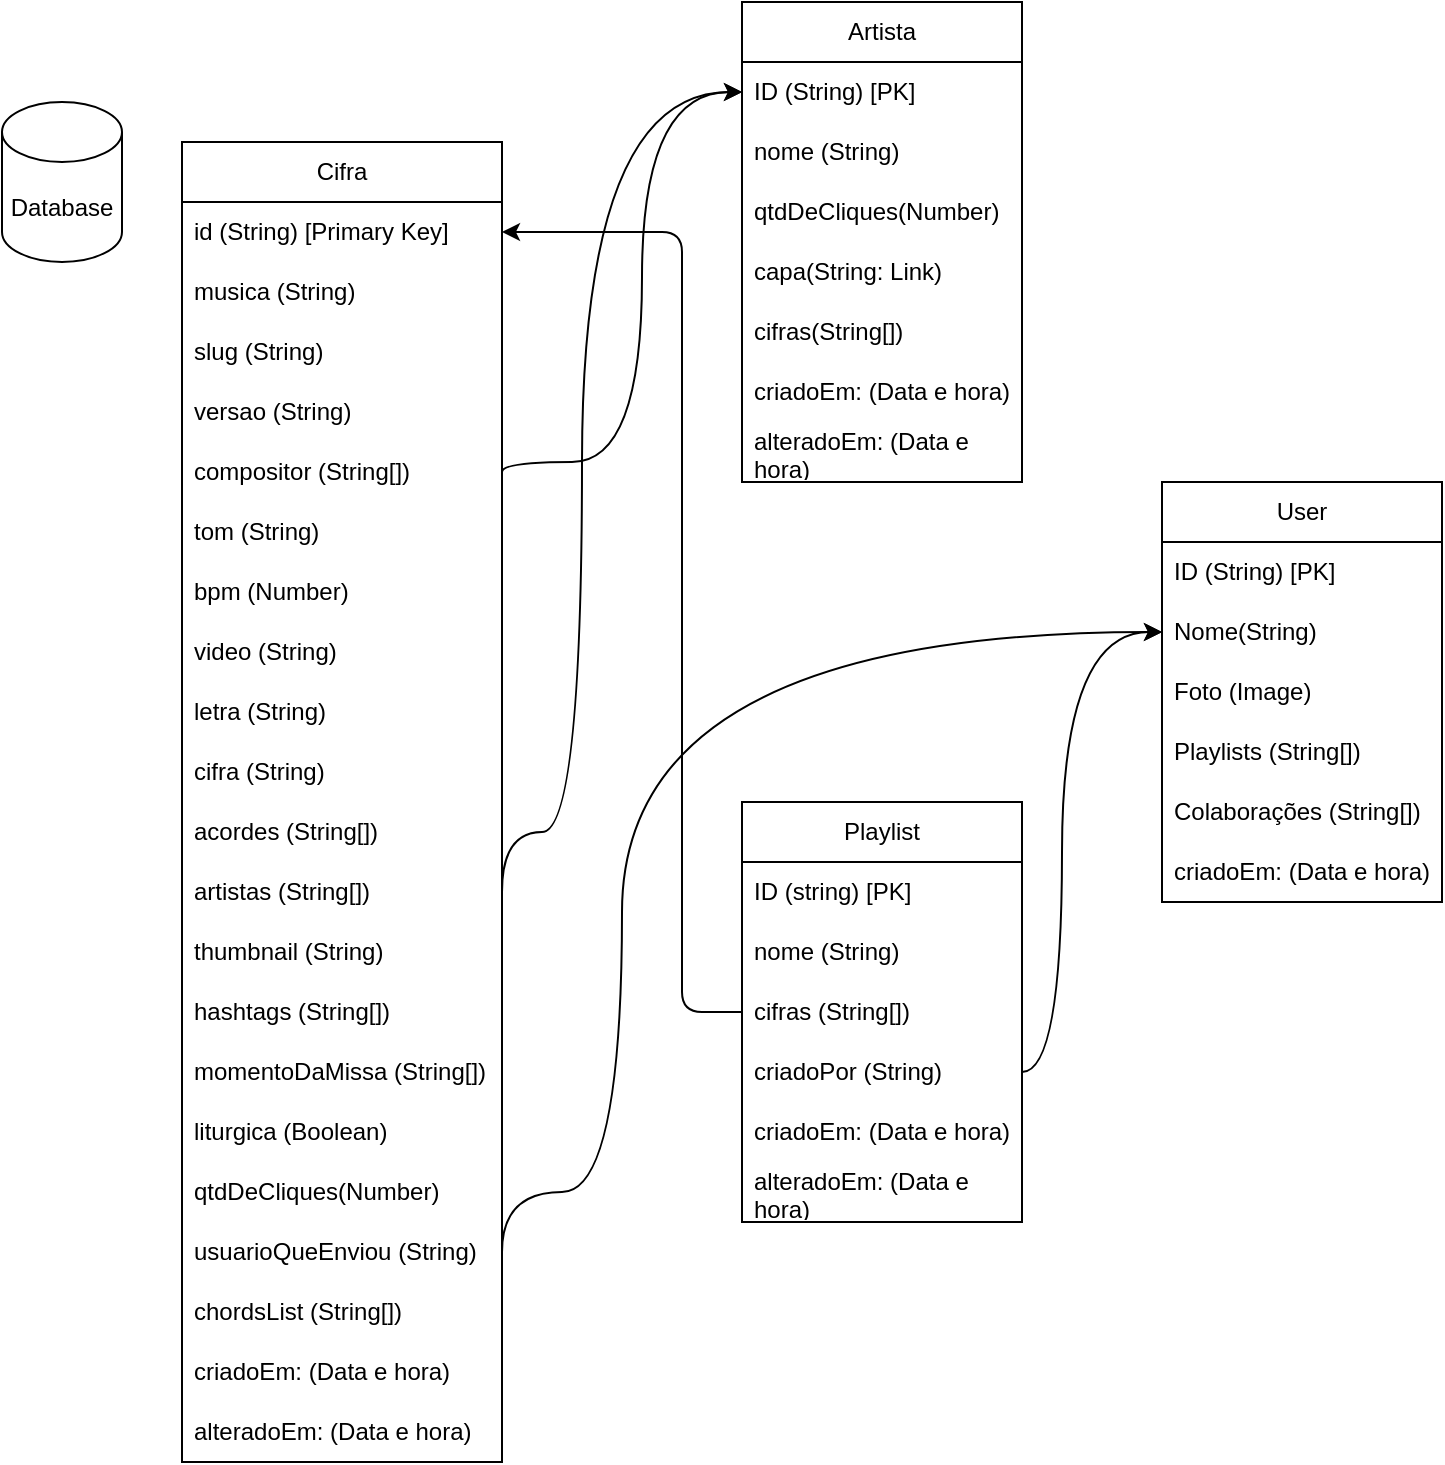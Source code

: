 <mxfile>
    <diagram name="Página-1" id="KAvhJZG7qQ8N-uu_cvAz">
        <mxGraphModel dx="689" dy="401" grid="1" gridSize="10" guides="1" tooltips="1" connect="1" arrows="1" fold="1" page="1" pageScale="1" pageWidth="827" pageHeight="1169" math="0" shadow="0">
            <root>
                <mxCell id="0"/>
                <mxCell id="1" parent="0"/>
                <mxCell id="r4SKTvl0sljqAjaJuwJ4-2" value="Cifra" style="swimlane;fontStyle=0;childLayout=stackLayout;horizontal=1;startSize=30;horizontalStack=0;resizeParent=1;resizeParentMax=0;resizeLast=0;collapsible=1;marginBottom=0;whiteSpace=wrap;html=1;" parent="1" vertex="1">
                    <mxGeometry x="170" y="120" width="160" height="660" as="geometry"/>
                </mxCell>
                <mxCell id="r4SKTvl0sljqAjaJuwJ4-3" value="id (String) [Primary Key]" style="text;strokeColor=none;fillColor=none;align=left;verticalAlign=middle;spacingLeft=4;spacingRight=4;overflow=hidden;points=[[0,0.5],[1,0.5]];portConstraint=eastwest;rotatable=0;whiteSpace=wrap;html=1;" parent="r4SKTvl0sljqAjaJuwJ4-2" vertex="1">
                    <mxGeometry y="30" width="160" height="30" as="geometry"/>
                </mxCell>
                <mxCell id="r4SKTvl0sljqAjaJuwJ4-9" value="musica (String)" style="text;strokeColor=none;fillColor=none;align=left;verticalAlign=middle;spacingLeft=4;spacingRight=4;overflow=hidden;points=[[0,0.5],[1,0.5]];portConstraint=eastwest;rotatable=0;whiteSpace=wrap;html=1;" parent="r4SKTvl0sljqAjaJuwJ4-2" vertex="1">
                    <mxGeometry y="60" width="160" height="30" as="geometry"/>
                </mxCell>
                <mxCell id="32" value="slug (String)" style="text;strokeColor=none;fillColor=none;align=left;verticalAlign=middle;spacingLeft=4;spacingRight=4;overflow=hidden;points=[[0,0.5],[1,0.5]];portConstraint=eastwest;rotatable=0;whiteSpace=wrap;html=1;" vertex="1" parent="r4SKTvl0sljqAjaJuwJ4-2">
                    <mxGeometry y="90" width="160" height="30" as="geometry"/>
                </mxCell>
                <mxCell id="3" value="versao (String)" style="text;strokeColor=none;fillColor=none;align=left;verticalAlign=middle;spacingLeft=4;spacingRight=4;overflow=hidden;points=[[0,0.5],[1,0.5]];portConstraint=eastwest;rotatable=0;whiteSpace=wrap;html=1;" parent="r4SKTvl0sljqAjaJuwJ4-2" vertex="1">
                    <mxGeometry y="120" width="160" height="30" as="geometry"/>
                </mxCell>
                <mxCell id="2" value="compositor (String[])" style="text;strokeColor=none;fillColor=none;align=left;verticalAlign=middle;spacingLeft=4;spacingRight=4;overflow=hidden;points=[[0,0.5],[1,0.5]];portConstraint=eastwest;rotatable=0;whiteSpace=wrap;html=1;" parent="r4SKTvl0sljqAjaJuwJ4-2" vertex="1">
                    <mxGeometry y="150" width="160" height="30" as="geometry"/>
                </mxCell>
                <mxCell id="r4SKTvl0sljqAjaJuwJ4-7" value="tom (String)" style="text;strokeColor=none;fillColor=none;align=left;verticalAlign=middle;spacingLeft=4;spacingRight=4;overflow=hidden;points=[[0,0.5],[1,0.5]];portConstraint=eastwest;rotatable=0;whiteSpace=wrap;html=1;" parent="r4SKTvl0sljqAjaJuwJ4-2" vertex="1">
                    <mxGeometry y="180" width="160" height="30" as="geometry"/>
                </mxCell>
                <mxCell id="r4SKTvl0sljqAjaJuwJ4-12" value="bpm (Number)" style="text;strokeColor=none;fillColor=none;align=left;verticalAlign=middle;spacingLeft=4;spacingRight=4;overflow=hidden;points=[[0,0.5],[1,0.5]];portConstraint=eastwest;rotatable=0;whiteSpace=wrap;html=1;" parent="r4SKTvl0sljqAjaJuwJ4-2" vertex="1">
                    <mxGeometry y="210" width="160" height="30" as="geometry"/>
                </mxCell>
                <mxCell id="r4SKTvl0sljqAjaJuwJ4-11" value="video (String)" style="text;strokeColor=none;fillColor=none;align=left;verticalAlign=middle;spacingLeft=4;spacingRight=4;overflow=hidden;points=[[0,0.5],[1,0.5]];portConstraint=eastwest;rotatable=0;whiteSpace=wrap;html=1;" parent="r4SKTvl0sljqAjaJuwJ4-2" vertex="1">
                    <mxGeometry y="240" width="160" height="30" as="geometry"/>
                </mxCell>
                <mxCell id="5" value="letra (String)" style="text;strokeColor=none;fillColor=none;align=left;verticalAlign=middle;spacingLeft=4;spacingRight=4;overflow=hidden;points=[[0,0.5],[1,0.5]];portConstraint=eastwest;rotatable=0;whiteSpace=wrap;html=1;" parent="r4SKTvl0sljqAjaJuwJ4-2" vertex="1">
                    <mxGeometry y="270" width="160" height="30" as="geometry"/>
                </mxCell>
                <mxCell id="r4SKTvl0sljqAjaJuwJ4-8" value="cifra (String)" style="text;strokeColor=none;fillColor=none;align=left;verticalAlign=middle;spacingLeft=4;spacingRight=4;overflow=hidden;points=[[0,0.5],[1,0.5]];portConstraint=eastwest;rotatable=0;whiteSpace=wrap;html=1;" parent="r4SKTvl0sljqAjaJuwJ4-2" vertex="1">
                    <mxGeometry y="300" width="160" height="30" as="geometry"/>
                </mxCell>
                <mxCell id="33" value="acordes (String[])" style="text;strokeColor=none;fillColor=none;align=left;verticalAlign=middle;spacingLeft=4;spacingRight=4;overflow=hidden;points=[[0,0.5],[1,0.5]];portConstraint=eastwest;rotatable=0;whiteSpace=wrap;html=1;" vertex="1" parent="r4SKTvl0sljqAjaJuwJ4-2">
                    <mxGeometry y="330" width="160" height="30" as="geometry"/>
                </mxCell>
                <mxCell id="r4SKTvl0sljqAjaJuwJ4-4" value="artistas (String[])" style="text;strokeColor=none;fillColor=none;align=left;verticalAlign=middle;spacingLeft=4;spacingRight=4;overflow=hidden;points=[[0,0.5],[1,0.5]];portConstraint=eastwest;rotatable=0;whiteSpace=wrap;html=1;" parent="r4SKTvl0sljqAjaJuwJ4-2" vertex="1">
                    <mxGeometry y="360" width="160" height="30" as="geometry"/>
                </mxCell>
                <mxCell id="9" value="thumbnail (String)" style="text;strokeColor=none;fillColor=none;align=left;verticalAlign=middle;spacingLeft=4;spacingRight=4;overflow=hidden;points=[[0,0.5],[1,0.5]];portConstraint=eastwest;rotatable=0;whiteSpace=wrap;html=1;" parent="r4SKTvl0sljqAjaJuwJ4-2" vertex="1">
                    <mxGeometry y="390" width="160" height="30" as="geometry"/>
                </mxCell>
                <mxCell id="r4SKTvl0sljqAjaJuwJ4-5" value="hashtags (String[])" style="text;strokeColor=none;fillColor=none;align=left;verticalAlign=middle;spacingLeft=4;spacingRight=4;overflow=hidden;points=[[0,0.5],[1,0.5]];portConstraint=eastwest;rotatable=0;whiteSpace=wrap;html=1;" parent="r4SKTvl0sljqAjaJuwJ4-2" vertex="1">
                    <mxGeometry y="420" width="160" height="30" as="geometry"/>
                </mxCell>
                <mxCell id="r4SKTvl0sljqAjaJuwJ4-10" value="momentoDaMissa (String[])" style="text;strokeColor=none;fillColor=none;align=left;verticalAlign=middle;spacingLeft=4;spacingRight=4;overflow=hidden;points=[[0,0.5],[1,0.5]];portConstraint=eastwest;rotatable=0;whiteSpace=wrap;html=1;" parent="r4SKTvl0sljqAjaJuwJ4-2" vertex="1">
                    <mxGeometry y="450" width="160" height="30" as="geometry"/>
                </mxCell>
                <mxCell id="8" value="liturgica (Boolean)" style="text;strokeColor=none;fillColor=none;align=left;verticalAlign=middle;spacingLeft=4;spacingRight=4;overflow=hidden;points=[[0,0.5],[1,0.5]];portConstraint=eastwest;rotatable=0;whiteSpace=wrap;html=1;" parent="r4SKTvl0sljqAjaJuwJ4-2" vertex="1">
                    <mxGeometry y="480" width="160" height="30" as="geometry"/>
                </mxCell>
                <mxCell id="r4SKTvl0sljqAjaJuwJ4-22" value="qtdDeCliques(Number)" style="text;strokeColor=none;fillColor=none;align=left;verticalAlign=middle;spacingLeft=4;spacingRight=4;overflow=hidden;points=[[0,0.5],[1,0.5]];portConstraint=eastwest;rotatable=0;whiteSpace=wrap;html=1;" parent="r4SKTvl0sljqAjaJuwJ4-2" vertex="1">
                    <mxGeometry y="510" width="160" height="30" as="geometry"/>
                </mxCell>
                <mxCell id="6" value="usuarioQueEnviou (String)" style="text;strokeColor=none;fillColor=none;align=left;verticalAlign=middle;spacingLeft=4;spacingRight=4;overflow=hidden;points=[[0,0.5],[1,0.5]];portConstraint=eastwest;rotatable=0;whiteSpace=wrap;html=1;" parent="r4SKTvl0sljqAjaJuwJ4-2" vertex="1">
                    <mxGeometry y="540" width="160" height="30" as="geometry"/>
                </mxCell>
                <mxCell id="r4SKTvl0sljqAjaJuwJ4-13" value="chordsList (String[])" style="text;strokeColor=none;fillColor=none;align=left;verticalAlign=middle;spacingLeft=4;spacingRight=4;overflow=hidden;points=[[0,0.5],[1,0.5]];portConstraint=eastwest;rotatable=0;whiteSpace=wrap;html=1;" parent="r4SKTvl0sljqAjaJuwJ4-2" vertex="1">
                    <mxGeometry y="570" width="160" height="30" as="geometry"/>
                </mxCell>
                <mxCell id="19" value="criadoEm: (Data e hora)" style="text;strokeColor=none;fillColor=none;align=left;verticalAlign=middle;spacingLeft=4;spacingRight=4;overflow=hidden;points=[[0,0.5],[1,0.5]];portConstraint=eastwest;rotatable=0;whiteSpace=wrap;html=1;" parent="r4SKTvl0sljqAjaJuwJ4-2" vertex="1">
                    <mxGeometry y="600" width="160" height="30" as="geometry"/>
                </mxCell>
                <mxCell id="20" value="alteradoEm: (Data e hora)" style="text;strokeColor=none;fillColor=none;align=left;verticalAlign=middle;spacingLeft=4;spacingRight=4;overflow=hidden;points=[[0,0.5],[1,0.5]];portConstraint=eastwest;rotatable=0;whiteSpace=wrap;html=1;" parent="r4SKTvl0sljqAjaJuwJ4-2" vertex="1">
                    <mxGeometry y="630" width="160" height="30" as="geometry"/>
                </mxCell>
                <mxCell id="r4SKTvl0sljqAjaJuwJ4-6" value="Database" style="shape=cylinder3;whiteSpace=wrap;html=1;boundedLbl=1;backgroundOutline=1;size=15;" parent="1" vertex="1">
                    <mxGeometry x="80" y="100" width="60" height="80" as="geometry"/>
                </mxCell>
                <mxCell id="r4SKTvl0sljqAjaJuwJ4-14" value="Artista" style="swimlane;fontStyle=0;childLayout=stackLayout;horizontal=1;startSize=30;horizontalStack=0;resizeParent=1;resizeParentMax=0;resizeLast=0;collapsible=1;marginBottom=0;whiteSpace=wrap;html=1;" parent="1" vertex="1">
                    <mxGeometry x="450" y="50" width="140" height="240" as="geometry"/>
                </mxCell>
                <mxCell id="r4SKTvl0sljqAjaJuwJ4-15" value="ID (String) [PK]" style="text;strokeColor=none;fillColor=none;align=left;verticalAlign=middle;spacingLeft=4;spacingRight=4;overflow=hidden;points=[[0,0.5],[1,0.5]];portConstraint=eastwest;rotatable=0;whiteSpace=wrap;html=1;" parent="r4SKTvl0sljqAjaJuwJ4-14" vertex="1">
                    <mxGeometry y="30" width="140" height="30" as="geometry"/>
                </mxCell>
                <mxCell id="r4SKTvl0sljqAjaJuwJ4-16" value="nome (String)" style="text;strokeColor=none;fillColor=none;align=left;verticalAlign=middle;spacingLeft=4;spacingRight=4;overflow=hidden;points=[[0,0.5],[1,0.5]];portConstraint=eastwest;rotatable=0;whiteSpace=wrap;html=1;" parent="r4SKTvl0sljqAjaJuwJ4-14" vertex="1">
                    <mxGeometry y="60" width="140" height="30" as="geometry"/>
                </mxCell>
                <mxCell id="r4SKTvl0sljqAjaJuwJ4-17" value="qtdDeCliques(Number)" style="text;strokeColor=none;fillColor=none;align=left;verticalAlign=middle;spacingLeft=4;spacingRight=4;overflow=hidden;points=[[0,0.5],[1,0.5]];portConstraint=eastwest;rotatable=0;whiteSpace=wrap;html=1;" parent="r4SKTvl0sljqAjaJuwJ4-14" vertex="1">
                    <mxGeometry y="90" width="140" height="30" as="geometry"/>
                </mxCell>
                <mxCell id="r4SKTvl0sljqAjaJuwJ4-23" value="capa(String: Link)" style="text;strokeColor=none;fillColor=none;align=left;verticalAlign=middle;spacingLeft=4;spacingRight=4;overflow=hidden;points=[[0,0.5],[1,0.5]];portConstraint=eastwest;rotatable=0;whiteSpace=wrap;html=1;" parent="r4SKTvl0sljqAjaJuwJ4-14" vertex="1">
                    <mxGeometry y="120" width="140" height="30" as="geometry"/>
                </mxCell>
                <mxCell id="r4SKTvl0sljqAjaJuwJ4-24" value="cifras(String[])" style="text;strokeColor=none;fillColor=none;align=left;verticalAlign=middle;spacingLeft=4;spacingRight=4;overflow=hidden;points=[[0,0.5],[1,0.5]];portConstraint=eastwest;rotatable=0;whiteSpace=wrap;html=1;" parent="r4SKTvl0sljqAjaJuwJ4-14" vertex="1">
                    <mxGeometry y="150" width="140" height="30" as="geometry"/>
                </mxCell>
                <mxCell id="17" value="criadoEm: (Data e hora)" style="text;strokeColor=none;fillColor=none;align=left;verticalAlign=middle;spacingLeft=4;spacingRight=4;overflow=hidden;points=[[0,0.5],[1,0.5]];portConstraint=eastwest;rotatable=0;whiteSpace=wrap;html=1;" parent="r4SKTvl0sljqAjaJuwJ4-14" vertex="1">
                    <mxGeometry y="180" width="140" height="30" as="geometry"/>
                </mxCell>
                <mxCell id="18" value="alteradoEm: (Data e hora)" style="text;strokeColor=none;fillColor=none;align=left;verticalAlign=middle;spacingLeft=4;spacingRight=4;overflow=hidden;points=[[0,0.5],[1,0.5]];portConstraint=eastwest;rotatable=0;whiteSpace=wrap;html=1;" parent="r4SKTvl0sljqAjaJuwJ4-14" vertex="1">
                    <mxGeometry y="210" width="140" height="30" as="geometry"/>
                </mxCell>
                <mxCell id="r4SKTvl0sljqAjaJuwJ4-18" value="User" style="swimlane;fontStyle=0;childLayout=stackLayout;horizontal=1;startSize=30;horizontalStack=0;resizeParent=1;resizeParentMax=0;resizeLast=0;collapsible=1;marginBottom=0;whiteSpace=wrap;html=1;" parent="1" vertex="1">
                    <mxGeometry x="660" y="290" width="140" height="210" as="geometry"/>
                </mxCell>
                <mxCell id="r4SKTvl0sljqAjaJuwJ4-19" value="ID (String) [PK]" style="text;strokeColor=none;fillColor=none;align=left;verticalAlign=middle;spacingLeft=4;spacingRight=4;overflow=hidden;points=[[0,0.5],[1,0.5]];portConstraint=eastwest;rotatable=0;whiteSpace=wrap;html=1;" parent="r4SKTvl0sljqAjaJuwJ4-18" vertex="1">
                    <mxGeometry y="30" width="140" height="30" as="geometry"/>
                </mxCell>
                <mxCell id="r4SKTvl0sljqAjaJuwJ4-28" value="Nome(String)" style="text;strokeColor=none;fillColor=none;align=left;verticalAlign=middle;spacingLeft=4;spacingRight=4;overflow=hidden;points=[[0,0.5],[1,0.5]];portConstraint=eastwest;rotatable=0;whiteSpace=wrap;html=1;" parent="r4SKTvl0sljqAjaJuwJ4-18" vertex="1">
                    <mxGeometry y="60" width="140" height="30" as="geometry"/>
                </mxCell>
                <mxCell id="r4SKTvl0sljqAjaJuwJ4-27" value="Foto (Image)" style="text;strokeColor=none;fillColor=none;align=left;verticalAlign=middle;spacingLeft=4;spacingRight=4;overflow=hidden;points=[[0,0.5],[1,0.5]];portConstraint=eastwest;rotatable=0;whiteSpace=wrap;html=1;" parent="r4SKTvl0sljqAjaJuwJ4-18" vertex="1">
                    <mxGeometry y="90" width="140" height="30" as="geometry"/>
                </mxCell>
                <mxCell id="r4SKTvl0sljqAjaJuwJ4-20" value="Playlists (String[])" style="text;strokeColor=none;fillColor=none;align=left;verticalAlign=middle;spacingLeft=4;spacingRight=4;overflow=hidden;points=[[0,0.5],[1,0.5]];portConstraint=eastwest;rotatable=0;whiteSpace=wrap;html=1;" parent="r4SKTvl0sljqAjaJuwJ4-18" vertex="1">
                    <mxGeometry y="120" width="140" height="30" as="geometry"/>
                </mxCell>
                <mxCell id="r4SKTvl0sljqAjaJuwJ4-21" value="Colaborações (String[])" style="text;strokeColor=none;fillColor=none;align=left;verticalAlign=middle;spacingLeft=4;spacingRight=4;overflow=hidden;points=[[0,0.5],[1,0.5]];portConstraint=eastwest;rotatable=0;whiteSpace=wrap;html=1;" parent="r4SKTvl0sljqAjaJuwJ4-18" vertex="1">
                    <mxGeometry y="150" width="140" height="30" as="geometry"/>
                </mxCell>
                <mxCell id="15" value="criadoEm: (Data e hora)" style="text;strokeColor=none;fillColor=none;align=left;verticalAlign=middle;spacingLeft=4;spacingRight=4;overflow=hidden;points=[[0,0.5],[1,0.5]];portConstraint=eastwest;rotatable=0;whiteSpace=wrap;html=1;" parent="r4SKTvl0sljqAjaJuwJ4-18" vertex="1">
                    <mxGeometry y="180" width="140" height="30" as="geometry"/>
                </mxCell>
                <mxCell id="8uBHSdfMXfHnkFeiEyJg-1" value="Playlist" style="swimlane;fontStyle=0;childLayout=stackLayout;horizontal=1;startSize=30;horizontalStack=0;resizeParent=1;resizeParentMax=0;resizeLast=0;collapsible=1;marginBottom=0;whiteSpace=wrap;html=1;" parent="1" vertex="1">
                    <mxGeometry x="450" y="450" width="140" height="210" as="geometry"/>
                </mxCell>
                <mxCell id="8uBHSdfMXfHnkFeiEyJg-2" value="ID (string) [PK]" style="text;strokeColor=none;fillColor=none;align=left;verticalAlign=middle;spacingLeft=4;spacingRight=4;overflow=hidden;points=[[0,0.5],[1,0.5]];portConstraint=eastwest;rotatable=0;whiteSpace=wrap;html=1;" parent="8uBHSdfMXfHnkFeiEyJg-1" vertex="1">
                    <mxGeometry y="30" width="140" height="30" as="geometry"/>
                </mxCell>
                <mxCell id="8uBHSdfMXfHnkFeiEyJg-3" value="nome (String)" style="text;strokeColor=none;fillColor=none;align=left;verticalAlign=middle;spacingLeft=4;spacingRight=4;overflow=hidden;points=[[0,0.5],[1,0.5]];portConstraint=eastwest;rotatable=0;whiteSpace=wrap;html=1;" parent="8uBHSdfMXfHnkFeiEyJg-1" vertex="1">
                    <mxGeometry y="60" width="140" height="30" as="geometry"/>
                </mxCell>
                <mxCell id="8uBHSdfMXfHnkFeiEyJg-4" value="cifras (String[])" style="text;strokeColor=none;fillColor=none;align=left;verticalAlign=middle;spacingLeft=4;spacingRight=4;overflow=hidden;points=[[0,0.5],[1,0.5]];portConstraint=eastwest;rotatable=0;whiteSpace=wrap;html=1;" parent="8uBHSdfMXfHnkFeiEyJg-1" vertex="1">
                    <mxGeometry y="90" width="140" height="30" as="geometry"/>
                </mxCell>
                <mxCell id="7" value="criadoPor (String)" style="text;strokeColor=none;fillColor=none;align=left;verticalAlign=middle;spacingLeft=4;spacingRight=4;overflow=hidden;points=[[0,0.5],[1,0.5]];portConstraint=eastwest;rotatable=0;whiteSpace=wrap;html=1;" parent="8uBHSdfMXfHnkFeiEyJg-1" vertex="1">
                    <mxGeometry y="120" width="140" height="30" as="geometry"/>
                </mxCell>
                <mxCell id="8uBHSdfMXfHnkFeiEyJg-5" value="criadoEm: (Data e hora)" style="text;strokeColor=none;fillColor=none;align=left;verticalAlign=middle;spacingLeft=4;spacingRight=4;overflow=hidden;points=[[0,0.5],[1,0.5]];portConstraint=eastwest;rotatable=0;whiteSpace=wrap;html=1;" parent="8uBHSdfMXfHnkFeiEyJg-1" vertex="1">
                    <mxGeometry y="150" width="140" height="30" as="geometry"/>
                </mxCell>
                <mxCell id="10" value="alteradoEm: (Data e hora)" style="text;strokeColor=none;fillColor=none;align=left;verticalAlign=middle;spacingLeft=4;spacingRight=4;overflow=hidden;points=[[0,0.5],[1,0.5]];portConstraint=eastwest;rotatable=0;whiteSpace=wrap;html=1;" parent="8uBHSdfMXfHnkFeiEyJg-1" vertex="1">
                    <mxGeometry y="180" width="140" height="30" as="geometry"/>
                </mxCell>
                <mxCell id="25" style="edgeStyle=orthogonalEdgeStyle;curved=1;html=1;exitX=1;exitY=0.5;exitDx=0;exitDy=0;entryX=0;entryY=0.5;entryDx=0;entryDy=0;" parent="1" source="6" target="r4SKTvl0sljqAjaJuwJ4-28" edge="1">
                    <mxGeometry relative="1" as="geometry">
                        <Array as="points">
                            <mxPoint x="390" y="645"/>
                            <mxPoint x="390" y="365"/>
                        </Array>
                    </mxGeometry>
                </mxCell>
                <mxCell id="26" style="edgeStyle=orthogonalEdgeStyle;curved=1;html=1;exitX=1;exitY=0.5;exitDx=0;exitDy=0;entryX=0;entryY=0.5;entryDx=0;entryDy=0;" parent="1" source="r4SKTvl0sljqAjaJuwJ4-4" target="r4SKTvl0sljqAjaJuwJ4-15" edge="1">
                    <mxGeometry relative="1" as="geometry">
                        <Array as="points">
                            <mxPoint x="370" y="465"/>
                            <mxPoint x="370" y="95"/>
                        </Array>
                    </mxGeometry>
                </mxCell>
                <mxCell id="27" style="edgeStyle=orthogonalEdgeStyle;curved=1;html=1;exitX=1;exitY=0.5;exitDx=0;exitDy=0;entryX=0;entryY=0.5;entryDx=0;entryDy=0;" parent="1" source="2" target="r4SKTvl0sljqAjaJuwJ4-15" edge="1">
                    <mxGeometry relative="1" as="geometry">
                        <Array as="points">
                            <mxPoint x="330" y="280"/>
                            <mxPoint x="400" y="280"/>
                            <mxPoint x="400" y="95"/>
                        </Array>
                    </mxGeometry>
                </mxCell>
                <mxCell id="29" style="edgeStyle=orthogonalEdgeStyle;curved=1;html=1;exitX=1;exitY=0.5;exitDx=0;exitDy=0;" parent="1" source="7" target="r4SKTvl0sljqAjaJuwJ4-28" edge="1">
                    <mxGeometry relative="1" as="geometry">
                        <Array as="points">
                            <mxPoint x="610" y="585"/>
                            <mxPoint x="610" y="365"/>
                        </Array>
                    </mxGeometry>
                </mxCell>
                <mxCell id="31" style="edgeStyle=none;html=1;exitX=0;exitY=0.5;exitDx=0;exitDy=0;entryX=1;entryY=0.5;entryDx=0;entryDy=0;" parent="1" source="8uBHSdfMXfHnkFeiEyJg-4" target="r4SKTvl0sljqAjaJuwJ4-3" edge="1">
                    <mxGeometry relative="1" as="geometry">
                        <Array as="points">
                            <mxPoint x="420" y="555"/>
                            <mxPoint x="420" y="165"/>
                        </Array>
                    </mxGeometry>
                </mxCell>
            </root>
        </mxGraphModel>
    </diagram>
</mxfile>